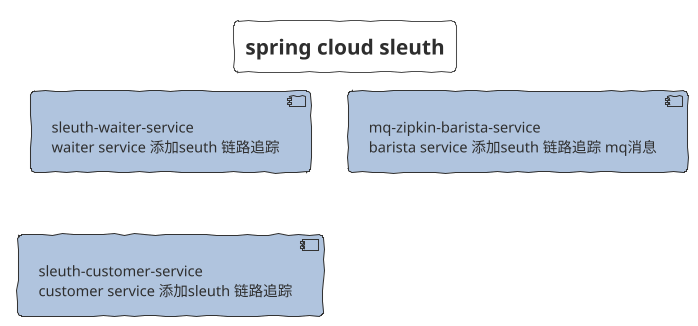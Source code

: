 @startuml SPRING_CLOUD_SLEUTH
!theme sketchy-outline
title spring cloud sleuth
skinparam interface {
}
skinparam component {
   backgroundColor LightSteelBlue
   FontSize 14
   ArrowFontSize 14
   ArrowFontColor #777777
   ArrowColor #FF6655
}

component sws[
   sleuth-waiter-service
   waiter service 添加seuth 链路追踪
]

component mzbs[
   mq-zipkin-barista-service
   barista service 添加seuth 链路追踪 mq消息
]

component scs[
   sleuth-customer-service
   customer service 添加sleuth 链路追踪
]
@enduml
